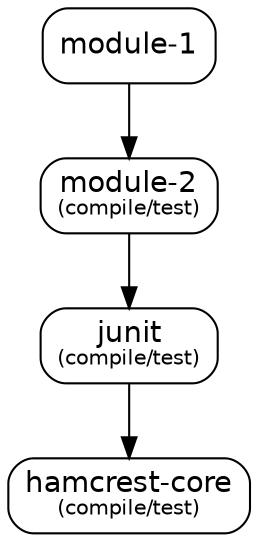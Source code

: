 digraph "merge-test" {
  node [shape="box",style="rounded",fontname="Helvetica",fontsize="14"]
  edge [fontsize="10",fontname="Helvetica"]

  // Node Definitions:
  "junit:junit"[label=<junit<font point-size="10"><br/>(compile/test)</font>>]
  "org.hamcrest:hamcrest-core"[label=<hamcrest-core<font point-size="10"><br/>(compile/test)</font>>]
  "com.github.ferstl:module-2"[label=<module-2<font point-size="10"><br/>(compile/test)</font>>]
  "com.github.ferstl:module-1"[label=<module-1>]

  // Edge Definitions:
  "junit:junit" -> "org.hamcrest:hamcrest-core"
  "com.github.ferstl:module-2" -> "junit:junit"
  "com.github.ferstl:module-1" -> "com.github.ferstl:module-2"
}

